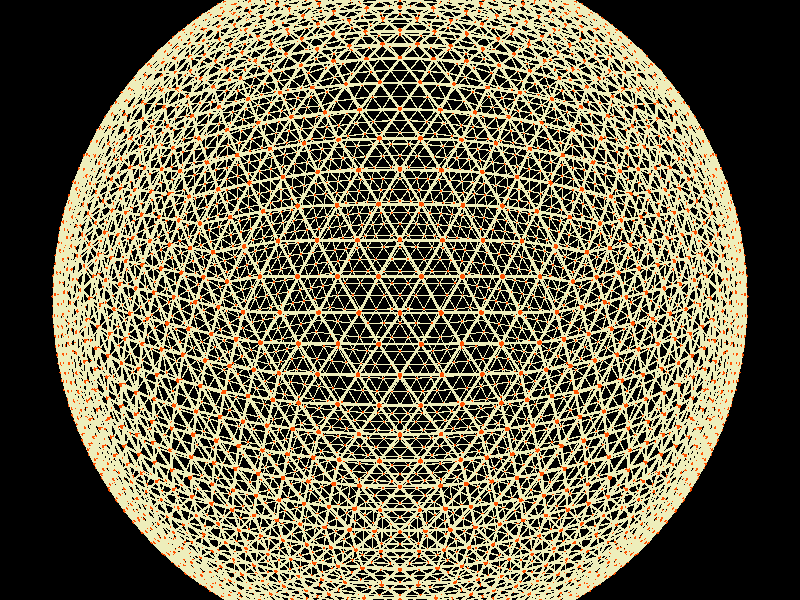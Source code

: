 // Based upon source by Louis Bellotto

#include "colors.inc"

#declare index = 0;

global_settings {
	assumed_gamma 1.80
	max_trace_level 10
}

#declare VP = 2*<cos(clock*2*pi),sin(clock*2*pi),0.5>;

camera {
   perspective
	location VP
   up y
   right image_width*x/image_height
   angle 60
   sky <0,0,1>
  	look_at <0,0,0>
}

light_source {
	VP
	color White
}

background {
	color <0,0,0>
}

//		Create a triangular facet approximation to a sphere
//		Return the number of facets created.
//		The number of facets will be (4^iterations) * 8
#macro CreateNSphere (iterationNumber)
	#local i = 0;
	#local it = 0;
	#local pointA = <0,0,0>;
	#local pointB = <0,0,0>;
	#local pointC = <0,0,0>;
	
	#local p = array[6];
	#local p[0] = < 0, 0, 1>;
	#local p[1] = < 0, 0,-1>;
	#local p[2] = <-1/sqrt(2.0),-1/sqrt(2.0), 0>;
	#local p[3] = < 1/sqrt(2.0),-1/sqrt(2.0), 0>;
	#local p[4] = < 1/sqrt(2.0), 1/sqrt(2.0), 0>;
	#local p[5] = <-1/sqrt(2.0), 1/sqrt(2.0), 0>;

	// --- Create the level 0 object
	#declare facettes[0][0]=p[0];#declare facettes[0][1]=p[3];#declare facettes[0][2]=p[4];
	#declare facettes[1][0]=p[0];#declare facettes[1][1]=p[4];#declare facettes[1][2]=p[5];
	#declare facettes[2][0]=p[0];#declare facettes[2][1]=p[5];#declare facettes[2][2]=p[2];
	#declare facettes[3][0]=p[0];#declare facettes[3][1]=p[2];#declare facettes[3][2]=p[3];
	#declare facettes[4][0]=p[1];#declare facettes[4][1]=p[4];#declare facettes[4][2]=p[3];
	#declare facettes[5][0]=p[1];#declare facettes[5][1]=p[5];#declare facettes[5][2]=p[4];
	#declare facettes[6][0]=p[1];#declare facettes[6][1]=p[2];#declare facettes[6][2]=p[5];
	#declare facettes[7][0]=p[1];#declare facettes[7][1]=p[3];#declare facettes[7][2]=p[2];
	#local nt=8;
	
	#if (iterationNumber > 0)
		// -- Bisect each edge and move to the surface of a unit sphere
		#declare it=0;
		#while (it<iterationNumber)
			#local ntOld=nt;
			#declare i=0;
			#while(i<ntOld)
				// --- build mid points
				#declare pointA = (facettes[i][0]+facettes[i][1])/2;
				#declare pointB = (facettes[i][1]+facettes[i][2])/2;
				#declare pointC = (facettes[i][2]+facettes[i][0])/2;
				
				// --- unit length vector that is the same direction as original vector
				#declare pointA = vnormalize(pointA);
				#declare pointB = vnormalize(pointB);
				#declare pointC = vnormalize(pointC);
			
				#declare facettes[nt][0]=facettes[i][0];
				#declare facettes[nt][1]=pointA;
				#declare facettes[nt][2]=pointC;
				#declare nt=nt+1;
				
				#declare facettes[nt][0]=pointA;
				#declare facettes[nt][1]=facettes[i][1];
				#declare facettes[nt][2]=pointB;
				#declare nt=nt+1;
				
				#declare facettes[nt][0]=pointB;
				#declare facettes[nt][1]=facettes[i][2];
				#declare facettes[nt][2]=pointC;
				#declare nt=nt+1;
				
				#declare facettes[i][0]=pointA;
				#declare facettes[i][1]=pointB;
				#declare facettes[i][2]=pointC;
			
				#declare i=i+1;
			#end
			#declare it=it+1;
		#end
	#end
	nt
#end

#macro samePoint (v1,v2)
	((v1.x = v2.x) & (v1.y = v2.y) & (v1.z = v2.z))
#end

#declare iteration = 5;
#declare nfacettes = pow(4,iteration)*8;

#debug concat(str(nfacettes,0,0)," faces to compute...\n")
#declare facettes = array [nfacettes][3];

#declare fCreated = CreateNSphere(iteration);
#debug concat("Created ",str(fCreated,0,0)," faces\n")

// Draw framing
#declare rSphere = 0.005;
#declare rTube = 0.0025;
#declare index=0;
#while (index < fCreated)
	union {
		sphere { facettes[index][0], rSphere }
		sphere { facettes[index][1], rSphere }
		sphere { facettes[index][2], rSphere }
		pigment { color OrangeRed }
		finish { ambient 0.2 diffuse 0.6 specular 0.5 }
	}
	union {
		cylinder { facettes[index][0], facettes[index][1], rTube }
		cylinder { facettes[index][1], facettes[index][2], rTube }
		cylinder { facettes[index][2], facettes[index][0], rTube }
		pigment { color MediumGoldenrod }
		finish { ambient 0.2 diffuse 0.6 specular 0.5 }
	}
	#declare index = index+1;
#end

/* Enclosing sphere
sphere {
	<0,0,0>, 1
	pigment { color MediumWood transmit 0.90 }
	finish { ambient 0.40 diffuse 0.60 }
}
*/

